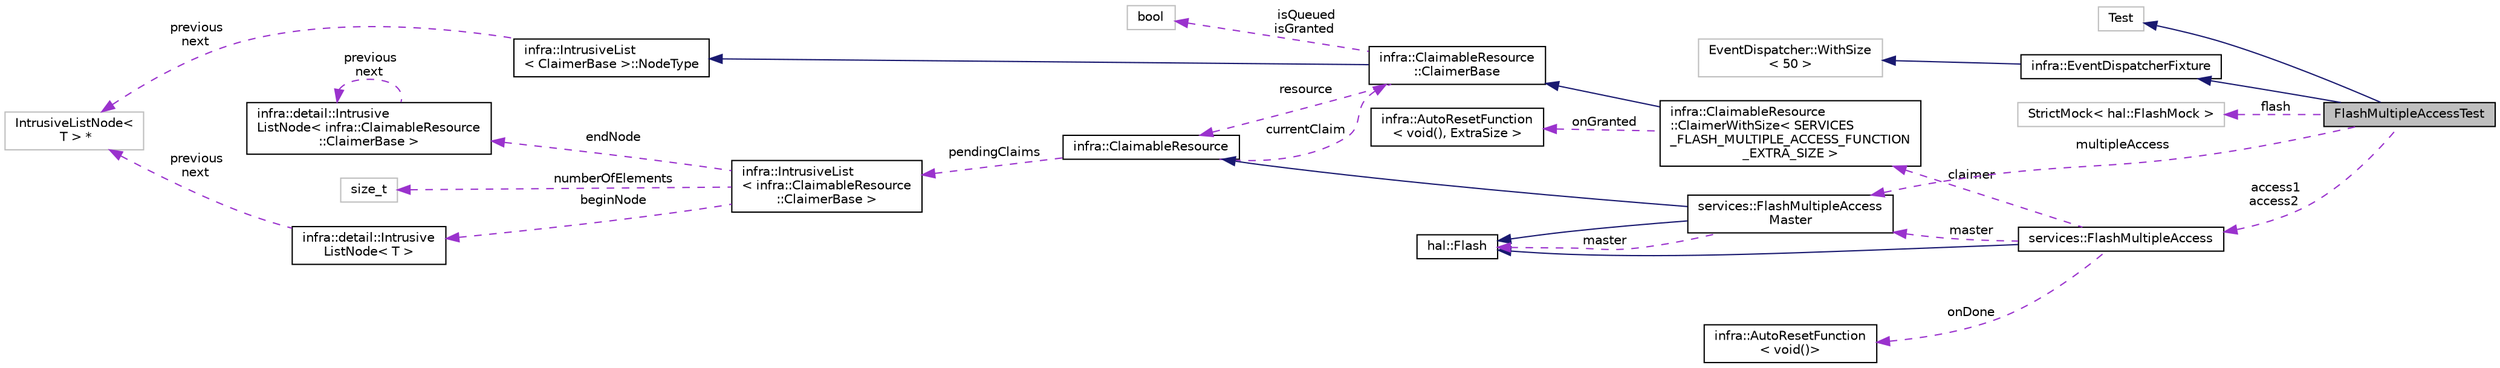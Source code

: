 digraph "FlashMultipleAccessTest"
{
 // INTERACTIVE_SVG=YES
  edge [fontname="Helvetica",fontsize="10",labelfontname="Helvetica",labelfontsize="10"];
  node [fontname="Helvetica",fontsize="10",shape=record];
  rankdir="LR";
  Node4 [label="FlashMultipleAccessTest",height=0.2,width=0.4,color="black", fillcolor="grey75", style="filled", fontcolor="black"];
  Node5 -> Node4 [dir="back",color="midnightblue",fontsize="10",style="solid",fontname="Helvetica"];
  Node5 [label="Test",height=0.2,width=0.4,color="grey75", fillcolor="white", style="filled"];
  Node6 -> Node4 [dir="back",color="midnightblue",fontsize="10",style="solid",fontname="Helvetica"];
  Node6 [label="infra::EventDispatcherFixture",height=0.2,width=0.4,color="black", fillcolor="white", style="filled",URL="$dd/df4/classinfra_1_1_event_dispatcher_fixture.html"];
  Node7 -> Node6 [dir="back",color="midnightblue",fontsize="10",style="solid",fontname="Helvetica"];
  Node7 [label="EventDispatcher::WithSize\l\< 50 \>",height=0.2,width=0.4,color="grey75", fillcolor="white", style="filled"];
  Node8 -> Node4 [dir="back",color="darkorchid3",fontsize="10",style="dashed",label=" flash" ,fontname="Helvetica"];
  Node8 [label="StrictMock\< hal::FlashMock \>",height=0.2,width=0.4,color="grey75", fillcolor="white", style="filled"];
  Node9 -> Node4 [dir="back",color="darkorchid3",fontsize="10",style="dashed",label=" access1\naccess2" ,fontname="Helvetica"];
  Node9 [label="services::FlashMultipleAccess",height=0.2,width=0.4,color="black", fillcolor="white", style="filled",URL="$db/d9d/classservices_1_1_flash_multiple_access.html"];
  Node10 -> Node9 [dir="back",color="midnightblue",fontsize="10",style="solid",fontname="Helvetica"];
  Node10 [label="hal::Flash",height=0.2,width=0.4,color="black", fillcolor="white", style="filled",URL="$dd/d95/classhal_1_1_flash.html"];
  Node11 -> Node9 [dir="back",color="darkorchid3",fontsize="10",style="dashed",label=" claimer" ,fontname="Helvetica"];
  Node11 [label="infra::ClaimableResource\l::ClaimerWithSize\< SERVICES\l_FLASH_MULTIPLE_ACCESS_FUNCTION\l_EXTRA_SIZE \>",height=0.2,width=0.4,color="black", fillcolor="white", style="filled",URL="$d7/d6a/classinfra_1_1_claimable_resource_1_1_claimer_with_size.html"];
  Node12 -> Node11 [dir="back",color="midnightblue",fontsize="10",style="solid",fontname="Helvetica"];
  Node12 [label="infra::ClaimableResource\l::ClaimerBase",height=0.2,width=0.4,color="black", fillcolor="white", style="filled",URL="$da/d20/classinfra_1_1_claimable_resource_1_1_claimer_base.html"];
  Node13 -> Node12 [dir="back",color="midnightblue",fontsize="10",style="solid",fontname="Helvetica"];
  Node13 [label="infra::IntrusiveList\l\< ClaimerBase \>::NodeType",height=0.2,width=0.4,color="black", fillcolor="white", style="filled",URL="$d7/da5/classinfra_1_1detail_1_1_intrusive_list_node.html"];
  Node14 -> Node13 [dir="back",color="darkorchid3",fontsize="10",style="dashed",label=" previous\nnext" ,fontname="Helvetica"];
  Node14 [label="IntrusiveListNode\<\l T \> *",height=0.2,width=0.4,color="grey75", fillcolor="white", style="filled"];
  Node15 -> Node12 [dir="back",color="darkorchid3",fontsize="10",style="dashed",label=" resource" ,fontname="Helvetica"];
  Node15 [label="infra::ClaimableResource",height=0.2,width=0.4,color="black", fillcolor="white", style="filled",URL="$d0/d93/classinfra_1_1_claimable_resource.html"];
  Node12 -> Node15 [dir="back",color="darkorchid3",fontsize="10",style="dashed",label=" currentClaim" ,fontname="Helvetica"];
  Node16 -> Node15 [dir="back",color="darkorchid3",fontsize="10",style="dashed",label=" pendingClaims" ,fontname="Helvetica"];
  Node16 [label="infra::IntrusiveList\l\< infra::ClaimableResource\l::ClaimerBase \>",height=0.2,width=0.4,color="black", fillcolor="white", style="filled",URL="$df/da4/classinfra_1_1_intrusive_list.html"];
  Node17 -> Node16 [dir="back",color="darkorchid3",fontsize="10",style="dashed",label=" beginNode" ,fontname="Helvetica"];
  Node17 [label="infra::detail::Intrusive\lListNode\< T \>",height=0.2,width=0.4,color="black", fillcolor="white", style="filled",URL="$d7/da5/classinfra_1_1detail_1_1_intrusive_list_node.html"];
  Node14 -> Node17 [dir="back",color="darkorchid3",fontsize="10",style="dashed",label=" previous\nnext" ,fontname="Helvetica"];
  Node18 -> Node16 [dir="back",color="darkorchid3",fontsize="10",style="dashed",label=" endNode" ,fontname="Helvetica"];
  Node18 [label="infra::detail::Intrusive\lListNode\< infra::ClaimableResource\l::ClaimerBase \>",height=0.2,width=0.4,color="black", fillcolor="white", style="filled",URL="$d7/da5/classinfra_1_1detail_1_1_intrusive_list_node.html"];
  Node18 -> Node18 [dir="back",color="darkorchid3",fontsize="10",style="dashed",label=" previous\nnext" ,fontname="Helvetica"];
  Node19 -> Node16 [dir="back",color="darkorchid3",fontsize="10",style="dashed",label=" numberOfElements" ,fontname="Helvetica"];
  Node19 [label="size_t",height=0.2,width=0.4,color="grey75", fillcolor="white", style="filled"];
  Node20 -> Node12 [dir="back",color="darkorchid3",fontsize="10",style="dashed",label=" isQueued\nisGranted" ,fontname="Helvetica"];
  Node20 [label="bool",height=0.2,width=0.4,color="grey75", fillcolor="white", style="filled"];
  Node21 -> Node11 [dir="back",color="darkorchid3",fontsize="10",style="dashed",label=" onGranted" ,fontname="Helvetica"];
  Node21 [label="infra::AutoResetFunction\l\< void(), ExtraSize \>",height=0.2,width=0.4,color="black", fillcolor="white", style="filled",URL="$d5/d33/classinfra_1_1_auto_reset_function.html"];
  Node22 -> Node9 [dir="back",color="darkorchid3",fontsize="10",style="dashed",label=" onDone" ,fontname="Helvetica"];
  Node22 [label="infra::AutoResetFunction\l\< void()\>",height=0.2,width=0.4,color="black", fillcolor="white", style="filled",URL="$d5/d33/classinfra_1_1_auto_reset_function.html"];
  Node23 -> Node9 [dir="back",color="darkorchid3",fontsize="10",style="dashed",label=" master" ,fontname="Helvetica"];
  Node23 [label="services::FlashMultipleAccess\lMaster",height=0.2,width=0.4,color="black", fillcolor="white", style="filled",URL="$d8/d5b/classservices_1_1_flash_multiple_access_master.html"];
  Node10 -> Node23 [dir="back",color="midnightblue",fontsize="10",style="solid",fontname="Helvetica"];
  Node15 -> Node23 [dir="back",color="midnightblue",fontsize="10",style="solid",fontname="Helvetica"];
  Node10 -> Node23 [dir="back",color="darkorchid3",fontsize="10",style="dashed",label=" master" ,fontname="Helvetica"];
  Node23 -> Node4 [dir="back",color="darkorchid3",fontsize="10",style="dashed",label=" multipleAccess" ,fontname="Helvetica"];
}
